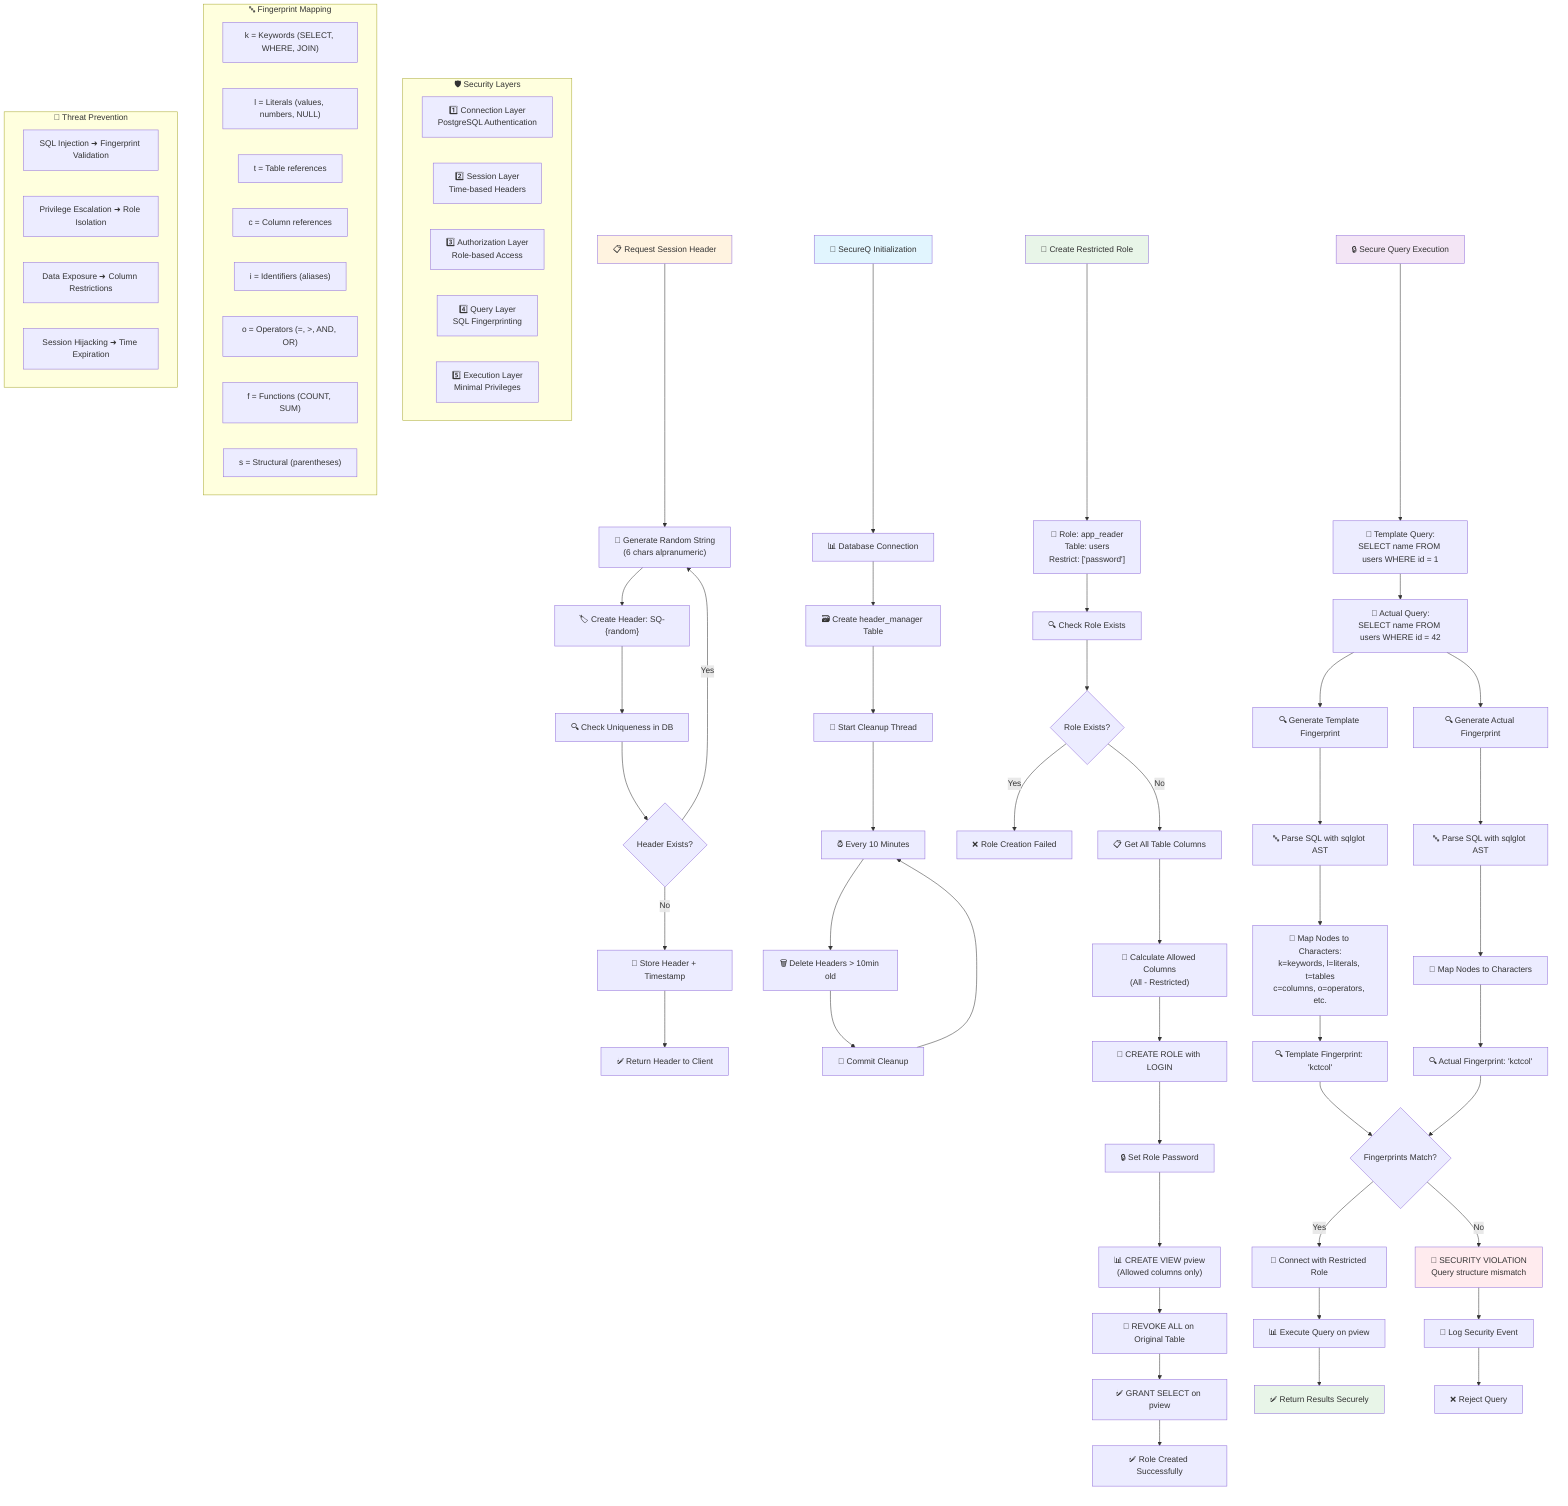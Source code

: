 graph TD
    A["🚀 SecureQ Initialization"] --> B["📊 Database Connection"]
    B --> C["🗃️ Create header_manager Table"]
    C --> D["🧹 Start Cleanup Thread"]
    
    %% Header Management Flow
    E["📋 Request Session Header"] --> F["🎲 Generate Random String<br/>(6 chars alpranumeric)"]
    F --> G["🏷️ Create Header: SQ-{random}"]
    G --> H["🔍 Check Uniqueness in DB"]
    H --> I{Header Exists?}
    I -->|Yes| F
    I -->|No| J["💾 Store Header + Timestamp"]
    J --> K["✅ Return Header to Client"]
    
    %% Background Cleanup
    D --> L["⏰ Every 10 Minutes"]
    L --> M["🗑️ Delete Headers > 10min old"]
    M --> N["💾 Commit Cleanup"]
    N --> L
    
    %% Role Creation Flow
    O["🔐 Create Restricted Role"] --> P["📝 Role: app_reader<br/>Table: users<br/>Restrict: ['password']"]
    P --> Q["🔍 Check Role Exists"]
    Q --> R{Role Exists?}
    R -->|Yes| S["❌ Role Creation Failed"]
    R -->|No| T["📋 Get All Table Columns"]
    T --> U["🚫 Calculate Allowed Columns<br/>(All - Restricted)"]
    U --> V["👤 CREATE ROLE with LOGIN"]
    V --> W["🔒 Set Role Password"]
    W --> X["📊 CREATE VIEW pview<br/>(Allowed columns only)"]
    X --> Y["🚫 REVOKE ALL on Original Table"]
    Y --> Z["✅ GRANT SELECT on pview"]
    Z --> AA["✅ Role Created Successfully"]
    
    %% Query Security Flow
    BB["🔒 Secure Query Execution"] --> CC["📝 Template Query:<br/>SELECT name FROM users WHERE id = 1"]
    CC --> DD["📝 Actual Query:<br/>SELECT name FROM users WHERE id = 42"]
    DD --> EE["🔍 Generate Template Fingerprint"]
    EE --> FF["🔤 Parse SQL with sqlglot AST"]
    FF --> GG["🎯 Map Nodes to Characters:<br/>k=keywords, l=literals, t=tables<br/>c=columns, o=operators, etc."]
    GG --> HH["🔍 Template Fingerprint: 'kctcol'"]
    
    DD --> II["🔍 Generate Actual Fingerprint"]
    II --> JJ["🔤 Parse SQL with sqlglot AST"]
    JJ --> KK["🎯 Map Nodes to Characters"]
    KK --> LL["🔍 Actual Fingerprint: 'kctcol'"]
    
    HH --> MM{Fingerprints Match?}
    LL --> MM
    MM -->|No| NN["🚨 SECURITY VIOLATION<br/>Query structure mismatch"]
    MM -->|Yes| OO["🔐 Connect with Restricted Role"]
    OO --> PP["📊 Execute Query on pview"]
    PP --> QQ["✅ Return Results Securely"]
    
    NN --> RR["📝 Log Security Event"]
    RR --> SS["❌ Reject Query"]
    
    %% Security Layers
    subgraph "🛡️ Security Layers"
        TT["1️⃣ Connection Layer<br/>PostgreSQL Authentication"]
        UU["2️⃣ Session Layer<br/>Time-based Headers"]
        VV["3️⃣ Authorization Layer<br/>Role-based Access"]
        WW["4️⃣ Query Layer<br/>SQL Fingerprinting"]
        XX["5️⃣ Execution Layer<br/>Minimal Privileges"]
    end
    
    %% Fingerprint Character Mapping
    subgraph "🔤 Fingerprint Mapping"
        YY["k = Keywords (SELECT, WHERE, JOIN)"]
        ZZ["l = Literals (values, numbers, NULL)"]
        AAA["t = Table references"]
        BBB["c = Column references"]
        CCC["i = Identifiers (aliases)"]
        DDD["o = Operators (=, >, AND, OR)"]
        EEE["f = Functions (COUNT, SUM)"]
        FFF["s = Structural (parentheses)"]
    end
    
    %% Risk Mitigation
    subgraph "🚨 Threat Prevention"
        GGG["SQL Injection ➜ Fingerprint Validation"]
        HHH["Privilege Escalation ➜ Role Isolation"]
        III["Data Exposure ➜ Column Restrictions"]
        JJJ["Session Hijacking ➜ Time Expiration"]
    end

    style A fill:#e1f5fe
    style BB fill:#f3e5f5
    style O fill:#e8f5e8
    style E fill:#fff3e0
    style NN fill:#ffebee
    style QQ fill:#e8f5e8